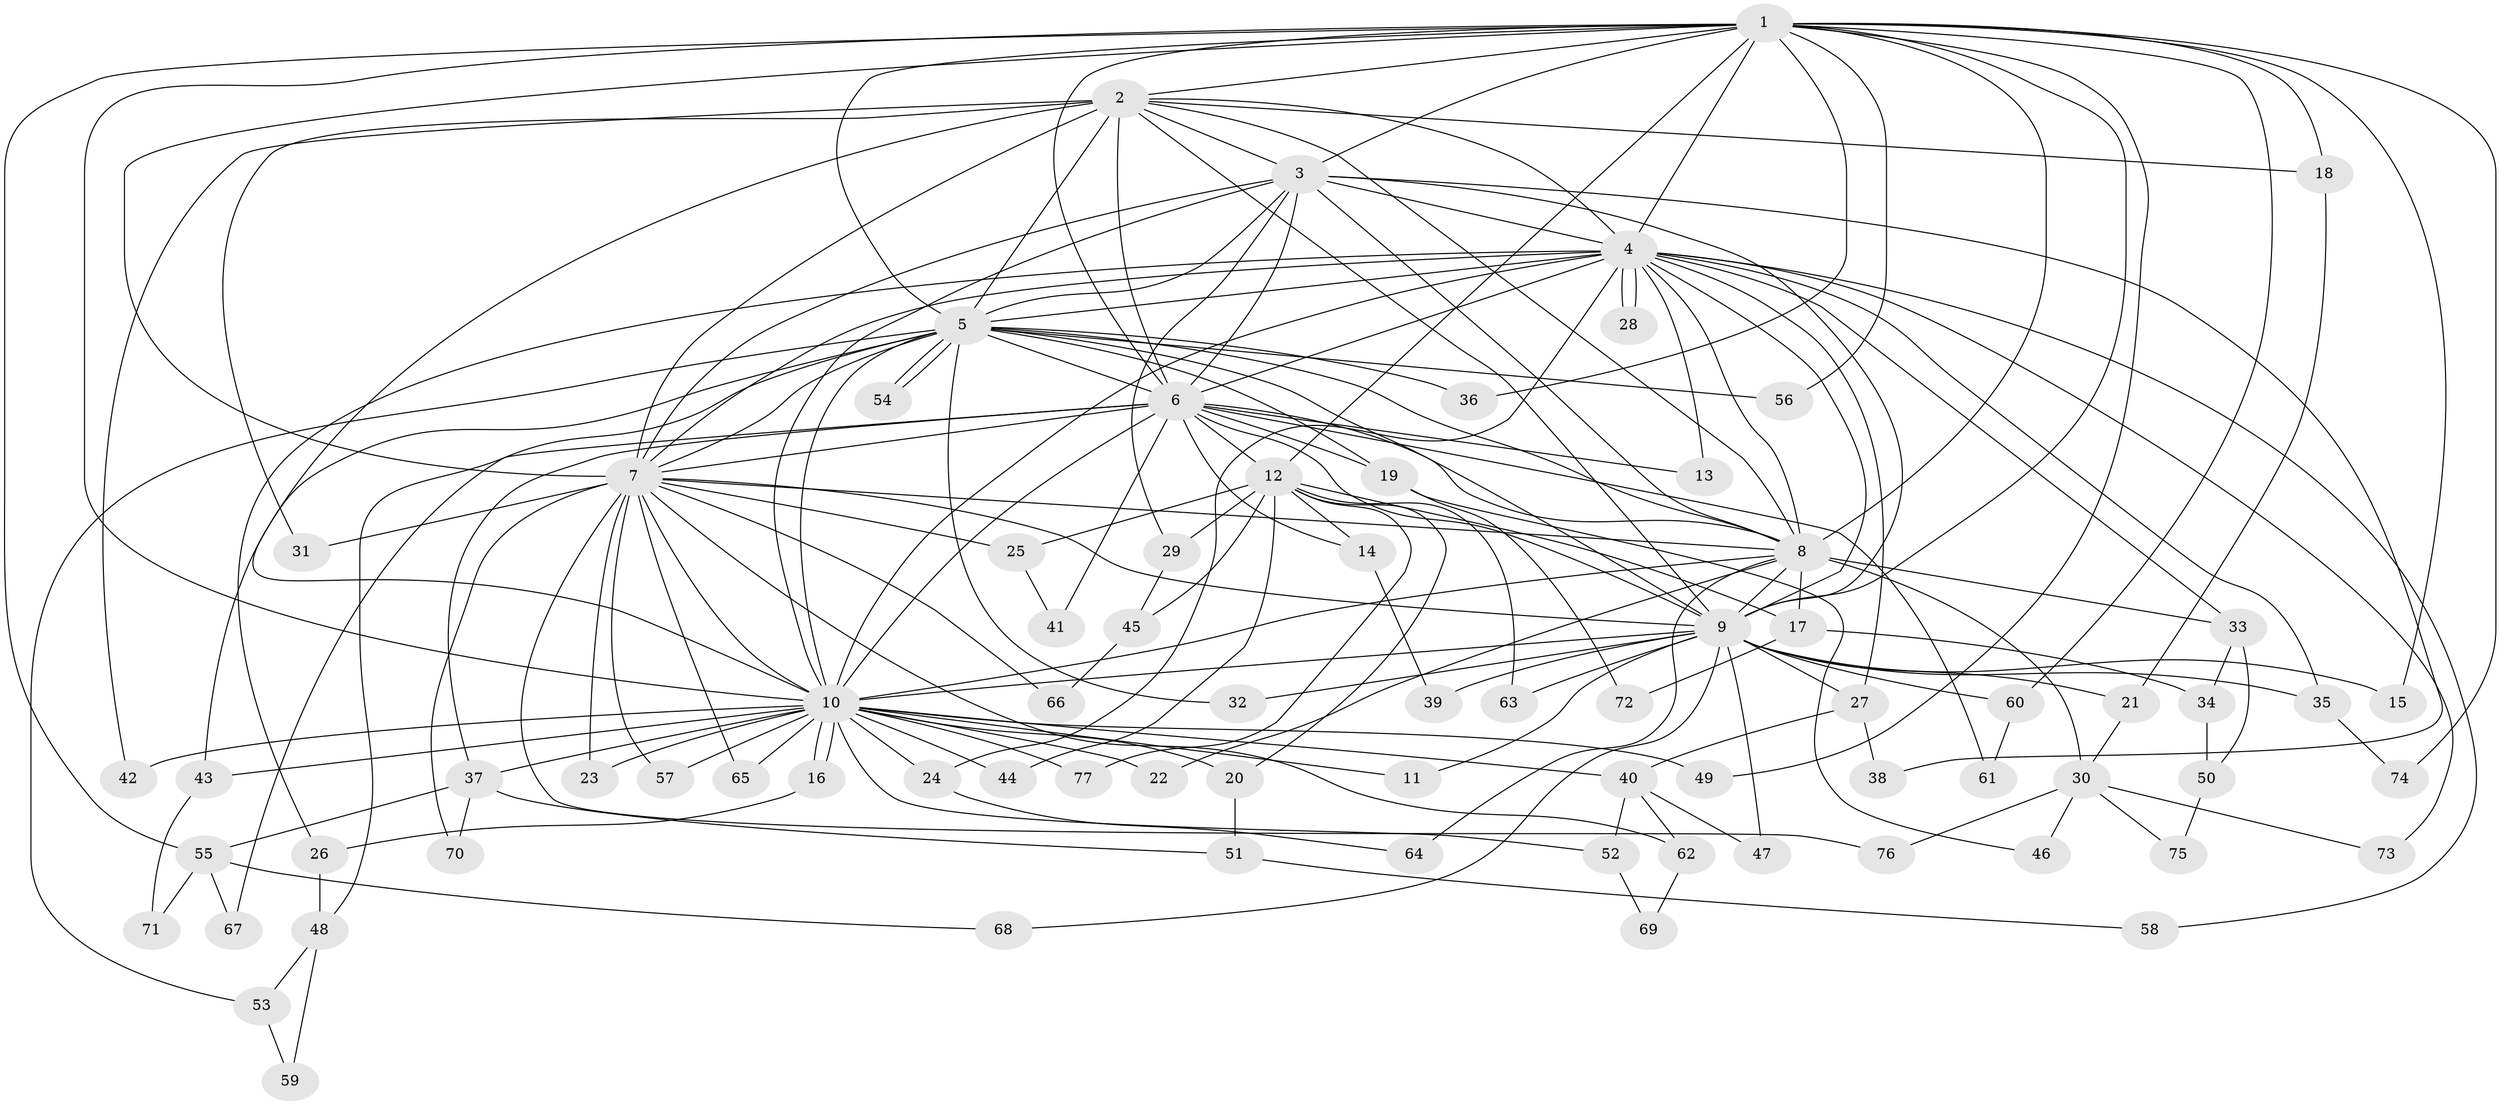 // Generated by graph-tools (version 1.1) at 2025/10/02/27/25 16:10:59]
// undirected, 77 vertices, 179 edges
graph export_dot {
graph [start="1"]
  node [color=gray90,style=filled];
  1;
  2;
  3;
  4;
  5;
  6;
  7;
  8;
  9;
  10;
  11;
  12;
  13;
  14;
  15;
  16;
  17;
  18;
  19;
  20;
  21;
  22;
  23;
  24;
  25;
  26;
  27;
  28;
  29;
  30;
  31;
  32;
  33;
  34;
  35;
  36;
  37;
  38;
  39;
  40;
  41;
  42;
  43;
  44;
  45;
  46;
  47;
  48;
  49;
  50;
  51;
  52;
  53;
  54;
  55;
  56;
  57;
  58;
  59;
  60;
  61;
  62;
  63;
  64;
  65;
  66;
  67;
  68;
  69;
  70;
  71;
  72;
  73;
  74;
  75;
  76;
  77;
  1 -- 2;
  1 -- 3;
  1 -- 4;
  1 -- 5;
  1 -- 6;
  1 -- 7;
  1 -- 8;
  1 -- 9;
  1 -- 10;
  1 -- 12;
  1 -- 15;
  1 -- 18;
  1 -- 36;
  1 -- 49;
  1 -- 55;
  1 -- 56;
  1 -- 60;
  1 -- 74;
  2 -- 3;
  2 -- 4;
  2 -- 5;
  2 -- 6;
  2 -- 7;
  2 -- 8;
  2 -- 9;
  2 -- 10;
  2 -- 18;
  2 -- 31;
  2 -- 42;
  3 -- 4;
  3 -- 5;
  3 -- 6;
  3 -- 7;
  3 -- 8;
  3 -- 9;
  3 -- 10;
  3 -- 29;
  3 -- 38;
  4 -- 5;
  4 -- 6;
  4 -- 7;
  4 -- 8;
  4 -- 9;
  4 -- 10;
  4 -- 13;
  4 -- 24;
  4 -- 26;
  4 -- 27;
  4 -- 28;
  4 -- 28;
  4 -- 33;
  4 -- 35;
  4 -- 58;
  4 -- 73;
  5 -- 6;
  5 -- 7;
  5 -- 8;
  5 -- 9;
  5 -- 10;
  5 -- 19;
  5 -- 32;
  5 -- 36;
  5 -- 43;
  5 -- 48;
  5 -- 53;
  5 -- 54;
  5 -- 54;
  5 -- 56;
  6 -- 7;
  6 -- 8;
  6 -- 9;
  6 -- 10;
  6 -- 12;
  6 -- 13;
  6 -- 14;
  6 -- 19;
  6 -- 37;
  6 -- 41;
  6 -- 61;
  6 -- 67;
  7 -- 8;
  7 -- 9;
  7 -- 10;
  7 -- 23;
  7 -- 25;
  7 -- 31;
  7 -- 57;
  7 -- 62;
  7 -- 65;
  7 -- 66;
  7 -- 70;
  7 -- 76;
  8 -- 9;
  8 -- 10;
  8 -- 17;
  8 -- 22;
  8 -- 30;
  8 -- 33;
  8 -- 64;
  9 -- 10;
  9 -- 11;
  9 -- 15;
  9 -- 21;
  9 -- 27;
  9 -- 32;
  9 -- 35;
  9 -- 39;
  9 -- 47;
  9 -- 60;
  9 -- 63;
  9 -- 68;
  10 -- 11;
  10 -- 16;
  10 -- 16;
  10 -- 20;
  10 -- 22;
  10 -- 23;
  10 -- 24;
  10 -- 37;
  10 -- 40;
  10 -- 42;
  10 -- 43;
  10 -- 44;
  10 -- 49;
  10 -- 52;
  10 -- 57;
  10 -- 65;
  10 -- 77;
  12 -- 14;
  12 -- 17;
  12 -- 20;
  12 -- 25;
  12 -- 29;
  12 -- 44;
  12 -- 45;
  12 -- 63;
  12 -- 77;
  14 -- 39;
  16 -- 26;
  17 -- 34;
  17 -- 72;
  18 -- 21;
  19 -- 46;
  19 -- 72;
  20 -- 51;
  21 -- 30;
  24 -- 64;
  25 -- 41;
  26 -- 48;
  27 -- 38;
  27 -- 40;
  29 -- 45;
  30 -- 46;
  30 -- 73;
  30 -- 75;
  30 -- 76;
  33 -- 34;
  33 -- 50;
  34 -- 50;
  35 -- 74;
  37 -- 51;
  37 -- 55;
  37 -- 70;
  40 -- 47;
  40 -- 52;
  40 -- 62;
  43 -- 71;
  45 -- 66;
  48 -- 53;
  48 -- 59;
  50 -- 75;
  51 -- 58;
  52 -- 69;
  53 -- 59;
  55 -- 67;
  55 -- 68;
  55 -- 71;
  60 -- 61;
  62 -- 69;
}
